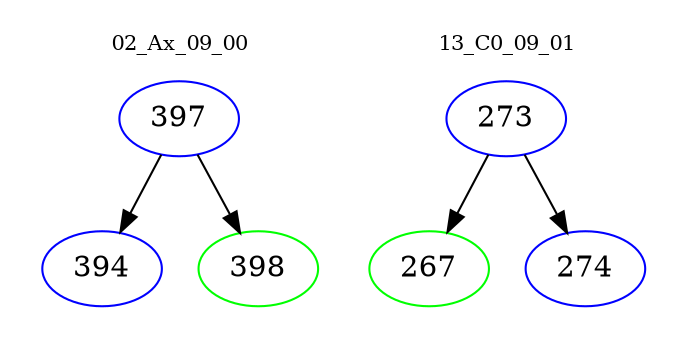 digraph{
subgraph cluster_0 {
color = white
label = "02_Ax_09_00";
fontsize=10;
T0_397 [label="397", color="blue"]
T0_397 -> T0_394 [color="black"]
T0_394 [label="394", color="blue"]
T0_397 -> T0_398 [color="black"]
T0_398 [label="398", color="green"]
}
subgraph cluster_1 {
color = white
label = "13_C0_09_01";
fontsize=10;
T1_273 [label="273", color="blue"]
T1_273 -> T1_267 [color="black"]
T1_267 [label="267", color="green"]
T1_273 -> T1_274 [color="black"]
T1_274 [label="274", color="blue"]
}
}

